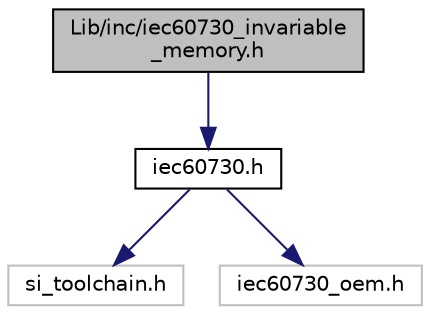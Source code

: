 digraph "Lib/inc/iec60730_invariable_memory.h"
{
 // LATEX_PDF_SIZE
  edge [fontname="Helvetica",fontsize="10",labelfontname="Helvetica",labelfontsize="10"];
  node [fontname="Helvetica",fontsize="10",shape=record];
  Node1 [label="Lib/inc/iec60730_invariable\l_memory.h",height=0.2,width=0.4,color="black", fillcolor="grey75", style="filled", fontcolor="black",tooltip="Invariable memory check."];
  Node1 -> Node2 [color="midnightblue",fontsize="10",style="solid",fontname="Helvetica"];
  Node2 [label="iec60730.h",height=0.2,width=0.4,color="black", fillcolor="white", style="filled",URL="$iec60730_8h.html",tooltip="Library definitions."];
  Node2 -> Node3 [color="midnightblue",fontsize="10",style="solid",fontname="Helvetica"];
  Node3 [label="si_toolchain.h",height=0.2,width=0.4,color="grey75", fillcolor="white", style="filled",tooltip=" "];
  Node2 -> Node4 [color="midnightblue",fontsize="10",style="solid",fontname="Helvetica"];
  Node4 [label="iec60730_oem.h",height=0.2,width=0.4,color="grey75", fillcolor="white", style="filled",tooltip=" "];
}
